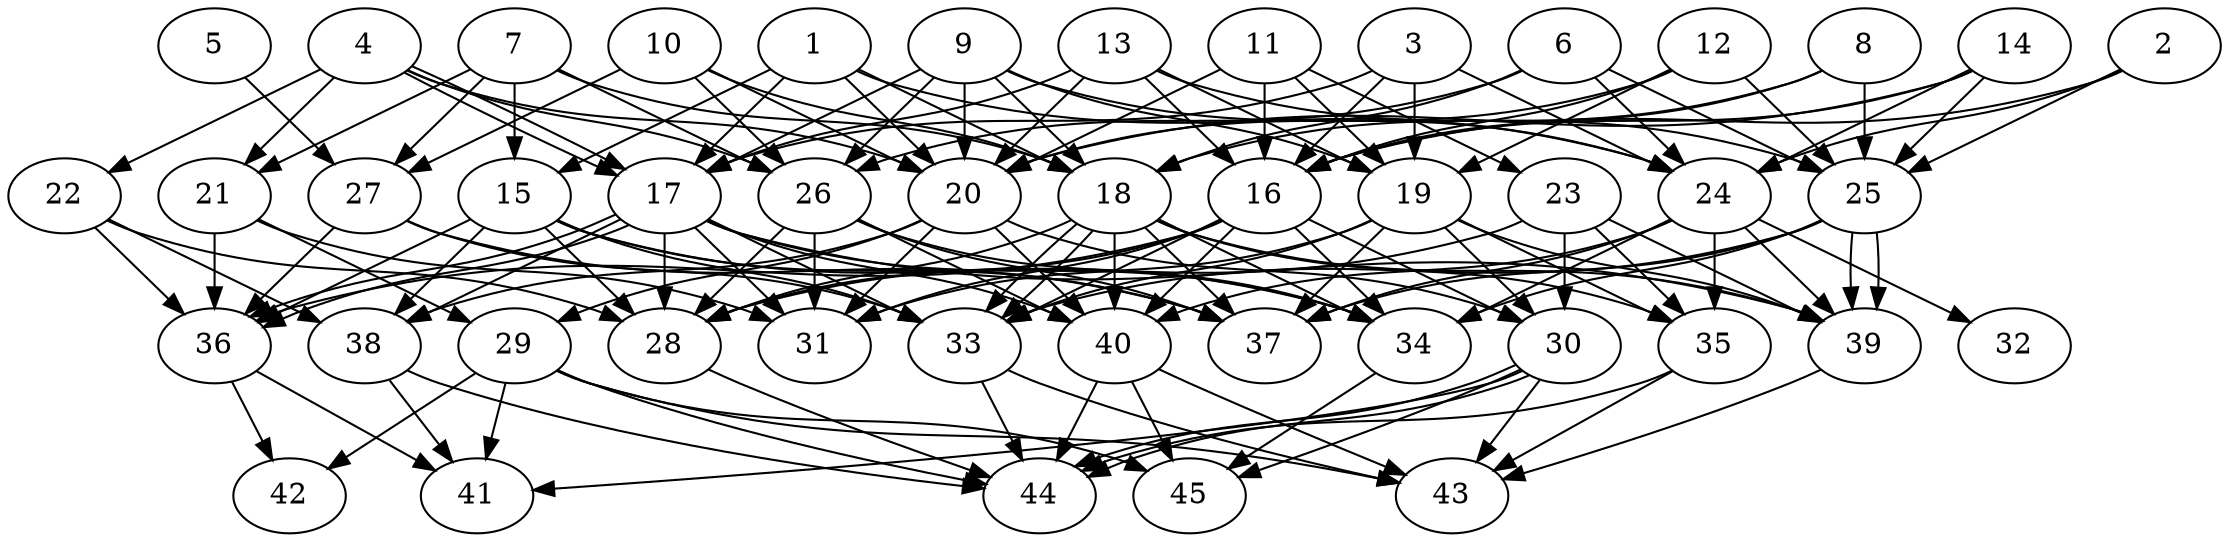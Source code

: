 // DAG automatically generated by daggen at Thu Oct  3 14:07:24 2019
// ./daggen --dot -n 45 --ccr 0.4 --fat 0.7 --regular 0.9 --density 0.6 --mindata 5242880 --maxdata 52428800 
digraph G {
  1 [size="17305600", alpha="0.10", expect_size="6922240"] 
  1 -> 15 [size ="6922240"]
  1 -> 17 [size ="6922240"]
  1 -> 18 [size ="6922240"]
  1 -> 20 [size ="6922240"]
  1 -> 24 [size ="6922240"]
  2 [size="124797440", alpha="0.20", expect_size="49918976"] 
  2 -> 16 [size ="49918976"]
  2 -> 24 [size ="49918976"]
  2 -> 25 [size ="49918976"]
  3 [size="102745600", alpha="0.18", expect_size="41098240"] 
  3 -> 16 [size ="41098240"]
  3 -> 17 [size ="41098240"]
  3 -> 19 [size ="41098240"]
  3 -> 24 [size ="41098240"]
  4 [size="96112640", alpha="0.06", expect_size="38445056"] 
  4 -> 17 [size ="38445056"]
  4 -> 17 [size ="38445056"]
  4 -> 20 [size ="38445056"]
  4 -> 21 [size ="38445056"]
  4 -> 22 [size ="38445056"]
  4 -> 26 [size ="38445056"]
  5 [size="30584320", alpha="0.16", expect_size="12233728"] 
  5 -> 27 [size ="12233728"]
  6 [size="94824960", alpha="0.18", expect_size="37929984"] 
  6 -> 18 [size ="37929984"]
  6 -> 24 [size ="37929984"]
  6 -> 25 [size ="37929984"]
  6 -> 26 [size ="37929984"]
  7 [size="129489920", alpha="0.01", expect_size="51795968"] 
  7 -> 15 [size ="51795968"]
  7 -> 18 [size ="51795968"]
  7 -> 21 [size ="51795968"]
  7 -> 26 [size ="51795968"]
  7 -> 27 [size ="51795968"]
  8 [size="117391360", alpha="0.18", expect_size="46956544"] 
  8 -> 16 [size ="46956544"]
  8 -> 18 [size ="46956544"]
  8 -> 25 [size ="46956544"]
  9 [size="94059520", alpha="0.08", expect_size="37623808"] 
  9 -> 17 [size ="37623808"]
  9 -> 18 [size ="37623808"]
  9 -> 19 [size ="37623808"]
  9 -> 20 [size ="37623808"]
  9 -> 24 [size ="37623808"]
  9 -> 26 [size ="37623808"]
  10 [size="37401600", alpha="0.12", expect_size="14960640"] 
  10 -> 18 [size ="14960640"]
  10 -> 20 [size ="14960640"]
  10 -> 26 [size ="14960640"]
  10 -> 27 [size ="14960640"]
  11 [size="19333120", alpha="0.12", expect_size="7733248"] 
  11 -> 16 [size ="7733248"]
  11 -> 19 [size ="7733248"]
  11 -> 20 [size ="7733248"]
  11 -> 23 [size ="7733248"]
  12 [size="76241920", alpha="0.00", expect_size="30496768"] 
  12 -> 16 [size ="30496768"]
  12 -> 19 [size ="30496768"]
  12 -> 20 [size ="30496768"]
  12 -> 25 [size ="30496768"]
  13 [size="76193280", alpha="0.15", expect_size="30477312"] 
  13 -> 16 [size ="30477312"]
  13 -> 17 [size ="30477312"]
  13 -> 19 [size ="30477312"]
  13 -> 20 [size ="30477312"]
  13 -> 25 [size ="30477312"]
  14 [size="63249920", alpha="0.18", expect_size="25299968"] 
  14 -> 16 [size ="25299968"]
  14 -> 20 [size ="25299968"]
  14 -> 24 [size ="25299968"]
  14 -> 25 [size ="25299968"]
  15 [size="98334720", alpha="0.01", expect_size="39333888"] 
  15 -> 28 [size ="39333888"]
  15 -> 33 [size ="39333888"]
  15 -> 34 [size ="39333888"]
  15 -> 36 [size ="39333888"]
  15 -> 37 [size ="39333888"]
  15 -> 38 [size ="39333888"]
  16 [size="74096640", alpha="0.18", expect_size="29638656"] 
  16 -> 28 [size ="29638656"]
  16 -> 30 [size ="29638656"]
  16 -> 31 [size ="29638656"]
  16 -> 33 [size ="29638656"]
  16 -> 34 [size ="29638656"]
  16 -> 36 [size ="29638656"]
  16 -> 40 [size ="29638656"]
  17 [size="64145920", alpha="0.15", expect_size="25658368"] 
  17 -> 28 [size ="25658368"]
  17 -> 31 [size ="25658368"]
  17 -> 33 [size ="25658368"]
  17 -> 34 [size ="25658368"]
  17 -> 36 [size ="25658368"]
  17 -> 36 [size ="25658368"]
  17 -> 38 [size ="25658368"]
  17 -> 39 [size ="25658368"]
  17 -> 40 [size ="25658368"]
  18 [size="67627520", alpha="0.17", expect_size="27051008"] 
  18 -> 28 [size ="27051008"]
  18 -> 33 [size ="27051008"]
  18 -> 33 [size ="27051008"]
  18 -> 34 [size ="27051008"]
  18 -> 35 [size ="27051008"]
  18 -> 37 [size ="27051008"]
  18 -> 39 [size ="27051008"]
  18 -> 40 [size ="27051008"]
  19 [size="57510400", alpha="0.03", expect_size="23004160"] 
  19 -> 30 [size ="23004160"]
  19 -> 31 [size ="23004160"]
  19 -> 33 [size ="23004160"]
  19 -> 35 [size ="23004160"]
  19 -> 37 [size ="23004160"]
  19 -> 39 [size ="23004160"]
  20 [size="104268800", alpha="0.17", expect_size="41707520"] 
  20 -> 29 [size ="41707520"]
  20 -> 30 [size ="41707520"]
  20 -> 31 [size ="41707520"]
  20 -> 38 [size ="41707520"]
  20 -> 40 [size ="41707520"]
  21 [size="56424960", alpha="0.11", expect_size="22569984"] 
  21 -> 29 [size ="22569984"]
  21 -> 31 [size ="22569984"]
  21 -> 36 [size ="22569984"]
  22 [size="124879360", alpha="0.03", expect_size="49951744"] 
  22 -> 28 [size ="49951744"]
  22 -> 36 [size ="49951744"]
  22 -> 38 [size ="49951744"]
  23 [size="126154240", alpha="0.11", expect_size="50461696"] 
  23 -> 28 [size ="50461696"]
  23 -> 30 [size ="50461696"]
  23 -> 35 [size ="50461696"]
  23 -> 39 [size ="50461696"]
  24 [size="95201280", alpha="0.14", expect_size="38080512"] 
  24 -> 32 [size ="38080512"]
  24 -> 34 [size ="38080512"]
  24 -> 35 [size ="38080512"]
  24 -> 37 [size ="38080512"]
  24 -> 39 [size ="38080512"]
  24 -> 40 [size ="38080512"]
  25 [size="84797440", alpha="0.19", expect_size="33918976"] 
  25 -> 33 [size ="33918976"]
  25 -> 34 [size ="33918976"]
  25 -> 37 [size ="33918976"]
  25 -> 39 [size ="33918976"]
  25 -> 39 [size ="33918976"]
  26 [size="92308480", alpha="0.18", expect_size="36923392"] 
  26 -> 28 [size ="36923392"]
  26 -> 31 [size ="36923392"]
  26 -> 34 [size ="36923392"]
  26 -> 37 [size ="36923392"]
  26 -> 40 [size ="36923392"]
  27 [size="79045120", alpha="0.16", expect_size="31618048"] 
  27 -> 33 [size ="31618048"]
  27 -> 36 [size ="31618048"]
  27 -> 37 [size ="31618048"]
  28 [size="47424000", alpha="0.13", expect_size="18969600"] 
  28 -> 44 [size ="18969600"]
  29 [size="28410880", alpha="0.03", expect_size="11364352"] 
  29 -> 41 [size ="11364352"]
  29 -> 42 [size ="11364352"]
  29 -> 43 [size ="11364352"]
  29 -> 44 [size ="11364352"]
  29 -> 45 [size ="11364352"]
  30 [size="48550400", alpha="0.17", expect_size="19420160"] 
  30 -> 41 [size ="19420160"]
  30 -> 43 [size ="19420160"]
  30 -> 44 [size ="19420160"]
  30 -> 44 [size ="19420160"]
  30 -> 45 [size ="19420160"]
  31 [size="28602880", alpha="0.12", expect_size="11441152"] 
  32 [size="90731520", alpha="0.18", expect_size="36292608"] 
  33 [size="110699520", alpha="0.15", expect_size="44279808"] 
  33 -> 43 [size ="44279808"]
  33 -> 44 [size ="44279808"]
  34 [size="60180480", alpha="0.20", expect_size="24072192"] 
  34 -> 45 [size ="24072192"]
  35 [size="22182400", alpha="0.20", expect_size="8872960"] 
  35 -> 43 [size ="8872960"]
  35 -> 44 [size ="8872960"]
  36 [size="14182400", alpha="0.09", expect_size="5672960"] 
  36 -> 41 [size ="5672960"]
  36 -> 42 [size ="5672960"]
  37 [size="117898240", alpha="0.08", expect_size="47159296"] 
  38 [size="95823360", alpha="0.16", expect_size="38329344"] 
  38 -> 41 [size ="38329344"]
  38 -> 44 [size ="38329344"]
  39 [size="52239360", alpha="0.11", expect_size="20895744"] 
  39 -> 43 [size ="20895744"]
  40 [size="68103680", alpha="0.02", expect_size="27241472"] 
  40 -> 43 [size ="27241472"]
  40 -> 44 [size ="27241472"]
  40 -> 45 [size ="27241472"]
  41 [size="49743360", alpha="0.00", expect_size="19897344"] 
  42 [size="121351680", alpha="0.17", expect_size="48540672"] 
  43 [size="110138880", alpha="0.14", expect_size="44055552"] 
  44 [size="79188480", alpha="0.04", expect_size="31675392"] 
  45 [size="78643200", alpha="0.06", expect_size="31457280"] 
}
